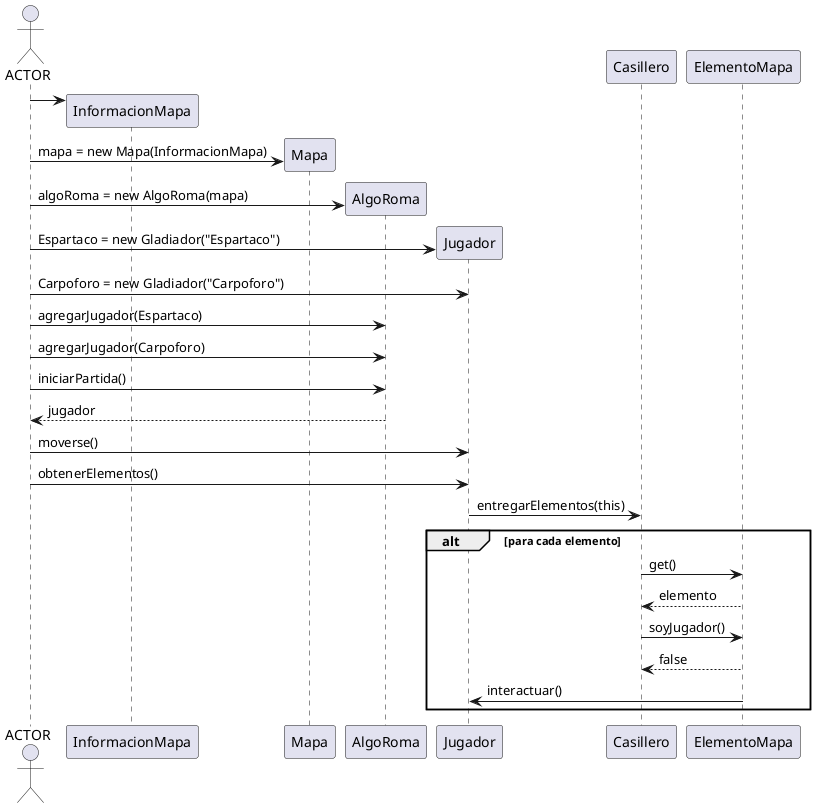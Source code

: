 @startuml

actor ACTOR
create InformacionMapa

ACTOR -> InformacionMapa
create Mapa
ACTOR -> Mapa: mapa = new Mapa(InformacionMapa)

Create AlgoRoma
ACTOR -> AlgoRoma: algoRoma = new AlgoRoma(mapa)


create Jugador

ACTOR -> Jugador: Espartaco = new Gladiador("Espartaco")
ACTOR -> Jugador: Carpoforo = new Gladiador("Carpoforo")

ACTOR -> AlgoRoma: agregarJugador(Espartaco)
ACTOR -> AlgoRoma: agregarJugador(Carpoforo)


ACTOR -> AlgoRoma: iniciarPartida()
AlgoRoma --> ACTOR: jugador

ACTOR -> Jugador: moverse()

ACTOR -> Jugador: obtenerElementos()

Jugador -> Casillero: entregarElementos(this)

alt para cada elemento
    Casillero -> ElementoMapa: get()
    ElementoMapa --> Casillero: elemento
    Casillero -> ElementoMapa: soyJugador()
    ElementoMapa --> Casillero: false
    ElementoMapa -> Jugador: interactuar()

end

@enduml